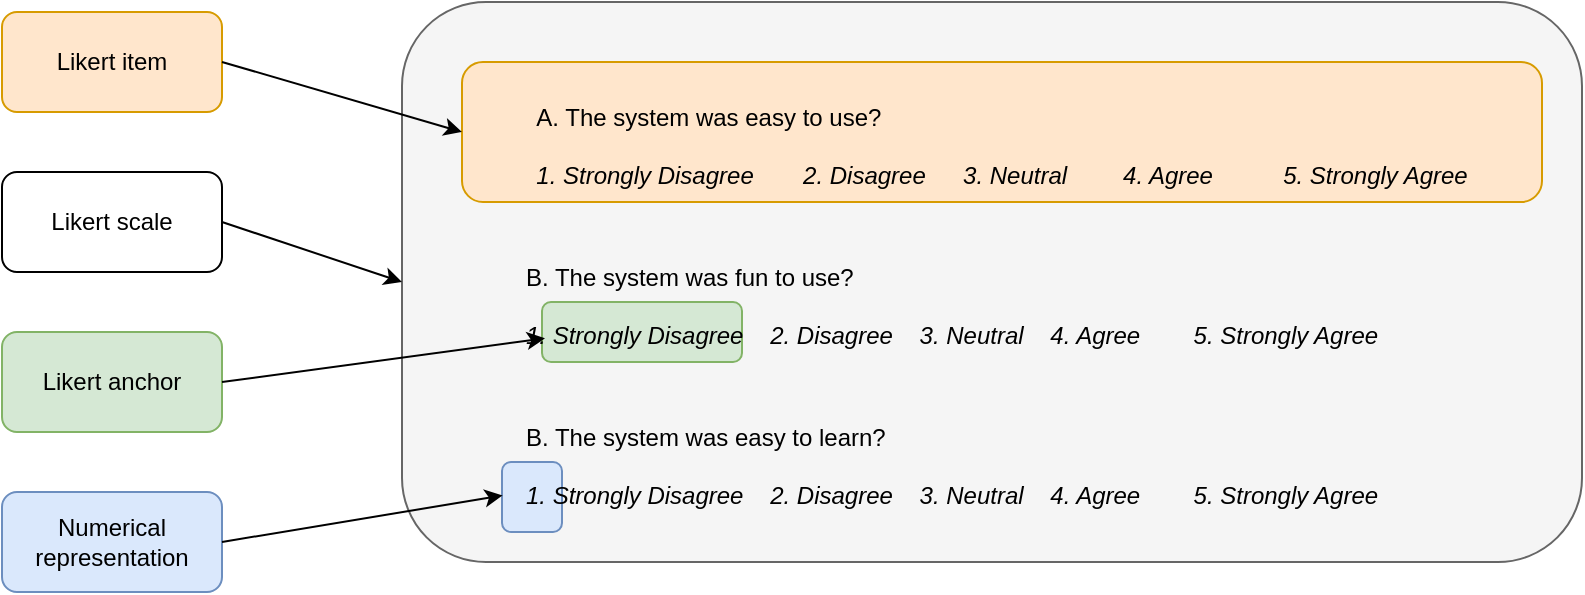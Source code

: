 <mxfile version="26.0.5">
  <diagram name="Page-1" id="dpcn3sBkJVH55J9q9Xri">
    <mxGraphModel dx="1984" dy="619" grid="1" gridSize="10" guides="1" tooltips="1" connect="1" arrows="1" fold="1" page="1" pageScale="1" pageWidth="850" pageHeight="1100" math="0" shadow="0">
      <root>
        <mxCell id="0" />
        <mxCell id="1" parent="0" />
        <mxCell id="hckutLG6I0JXmasikVSg-5" value="" style="rounded=1;whiteSpace=wrap;html=1;fillColor=#f5f5f5;fontColor=#333333;strokeColor=#666666;" vertex="1" parent="1">
          <mxGeometry x="140" y="150" width="590" height="280" as="geometry" />
        </mxCell>
        <mxCell id="hckutLG6I0JXmasikVSg-14" value="" style="rounded=1;whiteSpace=wrap;html=1;fillColor=#d5e8d4;strokeColor=#82b366;" vertex="1" parent="1">
          <mxGeometry x="210" y="300" width="100" height="30" as="geometry" />
        </mxCell>
        <mxCell id="hckutLG6I0JXmasikVSg-1" value="&lt;div&gt;&lt;br&gt;&lt;/div&gt;&lt;div align=&quot;left&quot;&gt;A. The system was easy to use?&lt;/div&gt;&lt;div align=&quot;left&quot;&gt;&lt;br&gt;&lt;/div&gt;&lt;div&gt;&lt;i&gt;1. Strongly Disagree&lt;span style=&quot;white-space: pre;&quot;&gt;&#x9;&lt;/span&gt;2. Disagree&lt;span style=&quot;white-space: pre;&quot;&gt;&#x9;&lt;/span&gt;3. Neutral&lt;span style=&quot;white-space: pre;&quot;&gt;&#x9;&lt;/span&gt;4. Agree&lt;span style=&quot;white-space: pre;&quot;&gt;&#x9;&lt;/span&gt;&lt;span style=&quot;white-space: pre;&quot;&gt;&#x9;&lt;/span&gt;5. Strongly Agree&lt;/i&gt;&lt;br&gt;&lt;/div&gt;" style="rounded=1;whiteSpace=wrap;html=1;fillColor=#ffe6cc;strokeColor=#d79b00;" vertex="1" parent="1">
          <mxGeometry x="170" y="180" width="540" height="70" as="geometry" />
        </mxCell>
        <mxCell id="hckutLG6I0JXmasikVSg-3" value="&lt;div align=&quot;left&quot;&gt;&lt;br&gt;&lt;/div&gt;&lt;div align=&quot;left&quot;&gt;B. The system was fun to use?&lt;/div&gt;&lt;div align=&quot;left&quot;&gt;&lt;br&gt;&lt;/div&gt;&lt;div&gt;&lt;i&gt;1. Strongly Disagree&lt;span style=&quot;white-space: pre;&quot;&gt;&lt;span style=&quot;white-space: pre;&quot;&gt;&amp;nbsp;&amp;nbsp;&amp;nbsp;&amp;nbsp;&lt;/span&gt;&lt;/span&gt;2. Disagree&lt;span style=&quot;white-space: pre;&quot;&gt;&lt;span style=&quot;white-space: pre;&quot;&gt;&amp;nbsp;&amp;nbsp;&amp;nbsp;&amp;nbsp;&lt;/span&gt;&lt;/span&gt;3. Neutral&lt;span style=&quot;white-space: pre;&quot;&gt;&lt;span style=&quot;white-space: pre;&quot;&gt;&amp;nbsp;&amp;nbsp;&amp;nbsp;&amp;nbsp;&lt;/span&gt;&lt;/span&gt;4. Agree&lt;span style=&quot;white-space: pre;&quot;&gt;&lt;span style=&quot;white-space: pre;&quot;&gt;&amp;nbsp;&amp;nbsp;&amp;nbsp;&amp;nbsp;&lt;/span&gt;&lt;/span&gt;&lt;span style=&quot;white-space: pre;&quot;&gt;&lt;span style=&quot;white-space: pre;&quot;&gt;&amp;nbsp;&amp;nbsp;&amp;nbsp;&amp;nbsp;&lt;/span&gt;&lt;/span&gt;5. Strongly Agree&lt;/i&gt;&lt;br&gt;&lt;/div&gt;" style="text;whiteSpace=wrap;html=1;" vertex="1" parent="1">
          <mxGeometry x="200" y="260" width="460" height="80" as="geometry" />
        </mxCell>
        <mxCell id="hckutLG6I0JXmasikVSg-17" value="" style="rounded=1;whiteSpace=wrap;html=1;fillColor=#dae8fc;strokeColor=#6c8ebf;" vertex="1" parent="1">
          <mxGeometry x="190" y="380" width="30" height="35" as="geometry" />
        </mxCell>
        <mxCell id="hckutLG6I0JXmasikVSg-4" value="&lt;div align=&quot;left&quot;&gt;&lt;br&gt;&lt;/div&gt;&lt;div align=&quot;left&quot;&gt;B. The system was easy to learn?&lt;/div&gt;&lt;div align=&quot;left&quot;&gt;&lt;br&gt;&lt;/div&gt;&lt;div&gt;&lt;i&gt;1. Strongly Disagree&lt;span style=&quot;white-space: pre;&quot;&gt;&lt;span style=&quot;white-space: pre;&quot;&gt;&amp;nbsp;&amp;nbsp;&amp;nbsp;&amp;nbsp;&lt;/span&gt;&lt;/span&gt;2. Disagree&lt;span style=&quot;white-space: pre;&quot;&gt;&lt;span style=&quot;white-space: pre;&quot;&gt;&amp;nbsp;&amp;nbsp;&amp;nbsp;&amp;nbsp;&lt;/span&gt;&lt;/span&gt;3. Neutral&lt;span style=&quot;white-space: pre;&quot;&gt;&lt;span style=&quot;white-space: pre;&quot;&gt;&amp;nbsp;&amp;nbsp;&amp;nbsp;&amp;nbsp;&lt;/span&gt;&lt;/span&gt;4. Agree&lt;span style=&quot;white-space: pre;&quot;&gt;&lt;span style=&quot;white-space: pre;&quot;&gt;&amp;nbsp;&amp;nbsp;&amp;nbsp;&amp;nbsp;&lt;/span&gt;&lt;/span&gt;&lt;span style=&quot;white-space: pre;&quot;&gt;&lt;span style=&quot;white-space: pre;&quot;&gt;&amp;nbsp;&amp;nbsp;&amp;nbsp;&amp;nbsp;&lt;/span&gt;&lt;/span&gt;5. Strongly Agree&lt;/i&gt;&lt;br&gt;&lt;/div&gt;" style="text;whiteSpace=wrap;html=1;" vertex="1" parent="1">
          <mxGeometry x="200" y="340" width="460" height="80" as="geometry" />
        </mxCell>
        <mxCell id="hckutLG6I0JXmasikVSg-9" value="Likert item" style="rounded=1;whiteSpace=wrap;html=1;fillColor=#ffe6cc;strokeColor=#d79b00;" vertex="1" parent="1">
          <mxGeometry x="-60" y="155" width="110" height="50" as="geometry" />
        </mxCell>
        <mxCell id="hckutLG6I0JXmasikVSg-10" value="Likert scale" style="rounded=1;whiteSpace=wrap;html=1;" vertex="1" parent="1">
          <mxGeometry x="-60" y="235" width="110" height="50" as="geometry" />
        </mxCell>
        <mxCell id="hckutLG6I0JXmasikVSg-11" value="Likert anchor" style="rounded=1;whiteSpace=wrap;html=1;fillColor=#d5e8d4;strokeColor=#82b366;" vertex="1" parent="1">
          <mxGeometry x="-60" y="315" width="110" height="50" as="geometry" />
        </mxCell>
        <mxCell id="hckutLG6I0JXmasikVSg-12" value="Numerical representation" style="rounded=1;whiteSpace=wrap;html=1;fillColor=#dae8fc;strokeColor=#6c8ebf;" vertex="1" parent="1">
          <mxGeometry x="-60" y="395" width="110" height="50" as="geometry" />
        </mxCell>
        <mxCell id="hckutLG6I0JXmasikVSg-19" value="" style="endArrow=classic;html=1;rounded=0;exitX=1;exitY=0.5;exitDx=0;exitDy=0;entryX=0;entryY=0.5;entryDx=0;entryDy=0;" edge="1" parent="1" source="hckutLG6I0JXmasikVSg-9" target="hckutLG6I0JXmasikVSg-1">
          <mxGeometry width="50" height="50" relative="1" as="geometry">
            <mxPoint x="180" y="340" as="sourcePoint" />
            <mxPoint x="230" y="290" as="targetPoint" />
          </mxGeometry>
        </mxCell>
        <mxCell id="hckutLG6I0JXmasikVSg-20" value="" style="endArrow=classic;html=1;rounded=0;exitX=1;exitY=0.5;exitDx=0;exitDy=0;entryX=0;entryY=0.5;entryDx=0;entryDy=0;" edge="1" parent="1" source="hckutLG6I0JXmasikVSg-10" target="hckutLG6I0JXmasikVSg-5">
          <mxGeometry width="50" height="50" relative="1" as="geometry">
            <mxPoint x="60" y="190" as="sourcePoint" />
            <mxPoint x="180" y="225" as="targetPoint" />
          </mxGeometry>
        </mxCell>
        <mxCell id="hckutLG6I0JXmasikVSg-21" value="" style="endArrow=classic;html=1;rounded=0;exitX=1;exitY=0.5;exitDx=0;exitDy=0;entryX=0.025;entryY=0.727;entryDx=0;entryDy=0;entryPerimeter=0;" edge="1" parent="1" source="hckutLG6I0JXmasikVSg-11" target="hckutLG6I0JXmasikVSg-3">
          <mxGeometry width="50" height="50" relative="1" as="geometry">
            <mxPoint x="70" y="200" as="sourcePoint" />
            <mxPoint x="190" y="235" as="targetPoint" />
          </mxGeometry>
        </mxCell>
        <mxCell id="hckutLG6I0JXmasikVSg-22" value="" style="endArrow=classic;html=1;rounded=0;exitX=1;exitY=0.5;exitDx=0;exitDy=0;entryX=-0.021;entryY=0.709;entryDx=0;entryDy=0;entryPerimeter=0;" edge="1" parent="1" source="hckutLG6I0JXmasikVSg-12" target="hckutLG6I0JXmasikVSg-4">
          <mxGeometry width="50" height="50" relative="1" as="geometry">
            <mxPoint x="80" y="210" as="sourcePoint" />
            <mxPoint x="200" y="245" as="targetPoint" />
          </mxGeometry>
        </mxCell>
      </root>
    </mxGraphModel>
  </diagram>
</mxfile>
